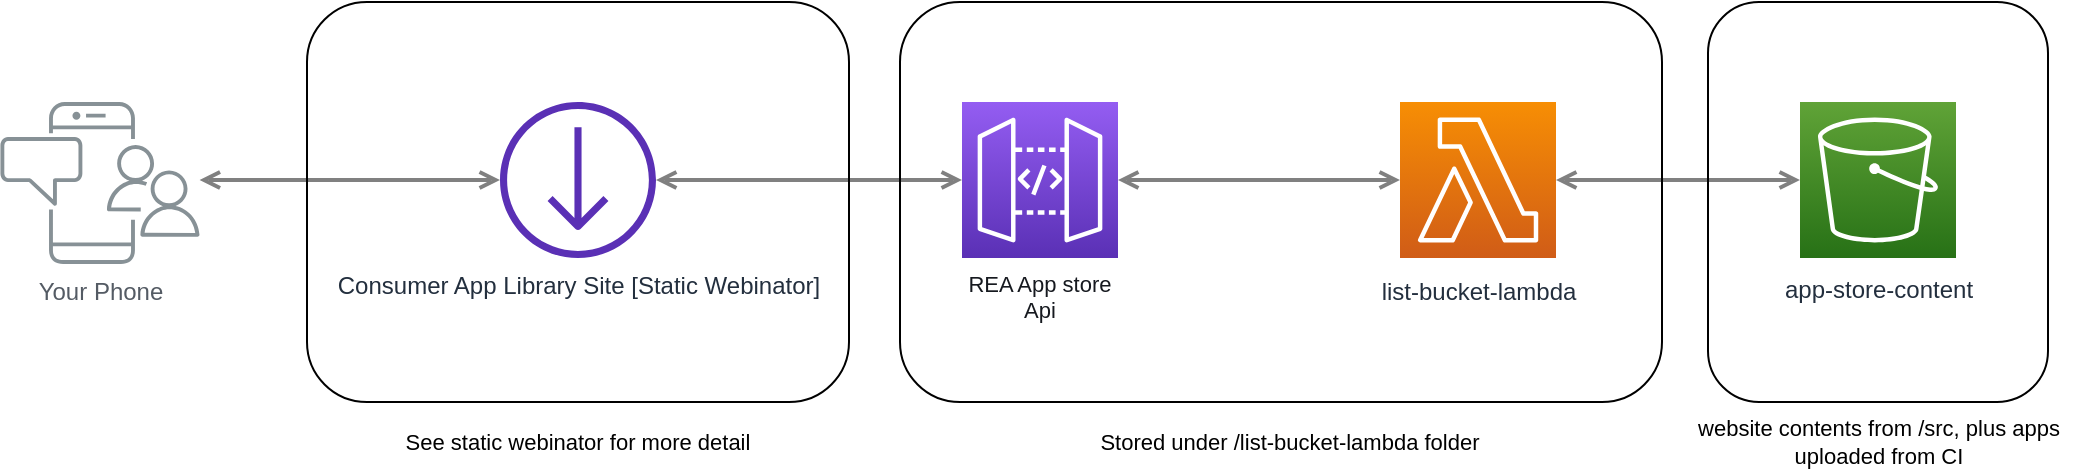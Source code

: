 <mxfile version="12.5.6" type="github">
  <diagram id="Ht1M8jgEwFfnCIfOTk4-" name="Page-1">
    <mxGraphModel dx="2066" dy="1034" grid="1" gridSize="10" guides="1" tooltips="1" connect="1" arrows="1" fold="1" page="1" pageScale="1" pageWidth="1169" pageHeight="827" math="0" shadow="0">
      <root>
        <mxCell id="0"/>
        <mxCell id="1" parent="0"/>
        <mxCell id="UEzPUAAOIrF-is8g5C7q-130" style="edgeStyle=orthogonalEdgeStyle;rounded=0;orthogonalLoop=1;jettySize=auto;html=1;startArrow=open;startFill=0;endArrow=open;endFill=0;strokeWidth=2;strokeColor=#808080;" parent="1" source="UEzPUAAOIrF-is8g5C7q-113" target="UEzPUAAOIrF-is8g5C7q-116" edge="1">
          <mxGeometry relative="1" as="geometry">
            <Array as="points">
              <mxPoint x="870" y="269"/>
              <mxPoint x="870" y="269"/>
            </Array>
            <mxPoint x="930" y="269" as="sourcePoint"/>
          </mxGeometry>
        </mxCell>
        <mxCell id="UEzPUAAOIrF-is8g5C7q-139" style="edgeStyle=orthogonalEdgeStyle;rounded=0;orthogonalLoop=1;jettySize=auto;html=1;startArrow=open;startFill=0;endArrow=open;endFill=0;strokeWidth=2;strokeColor=#808080;" parent="1" source="UEzPUAAOIrF-is8g5C7q-110" target="-vKRYrj1L0dmREyPmtsA-3" edge="1">
          <mxGeometry relative="1" as="geometry">
            <mxPoint x="270.285" y="261.676" as="sourcePoint"/>
            <mxPoint x="340" y="230" as="targetPoint"/>
            <Array as="points">
              <mxPoint x="190" y="269"/>
              <mxPoint x="190" y="269"/>
            </Array>
          </mxGeometry>
        </mxCell>
        <mxCell id="UEzPUAAOIrF-is8g5C7q-141" style="edgeStyle=orthogonalEdgeStyle;rounded=0;orthogonalLoop=1;jettySize=auto;html=1;startArrow=open;startFill=0;endArrow=open;endFill=0;strokeWidth=2;strokeColor=#808080;" parent="1" source="UEzPUAAOIrF-is8g5C7q-113" target="UEzPUAAOIrF-is8g5C7q-114" edge="1">
          <mxGeometry relative="1" as="geometry">
            <mxPoint x="500.5" y="260.224" as="sourcePoint"/>
            <mxPoint x="418.466" y="347.5" as="targetPoint"/>
            <Array as="points">
              <mxPoint x="680" y="269"/>
              <mxPoint x="680" y="269"/>
            </Array>
          </mxGeometry>
        </mxCell>
        <mxCell id="UEzPUAAOIrF-is8g5C7q-110" value="Your Phone" style="outlineConnect=0;gradientColor=none;fontColor=#545B64;strokeColor=none;fillColor=#879196;dashed=0;verticalLabelPosition=bottom;verticalAlign=top;align=center;html=1;fontSize=12;fontStyle=0;aspect=fixed;shape=mxgraph.aws4.illustration_notification;pointerEvents=1;labelBackgroundColor=#ffffff;" parent="1" vertex="1">
          <mxGeometry x="70" y="230" width="100" height="81" as="geometry"/>
        </mxCell>
        <mxCell id="UEzPUAAOIrF-is8g5C7q-113" value="list-bucket-lambda" style="outlineConnect=0;fontColor=#232F3E;gradientColor=#F78E04;gradientDirection=north;fillColor=#D05C17;strokeColor=#ffffff;dashed=0;verticalLabelPosition=bottom;verticalAlign=top;align=center;html=1;fontSize=12;fontStyle=0;aspect=fixed;shape=mxgraph.aws4.resourceIcon;resIcon=mxgraph.aws4.lambda;labelBackgroundColor=#ffffff;spacingTop=3;" parent="1" vertex="1">
          <mxGeometry x="770" y="230" width="78" height="78" as="geometry"/>
        </mxCell>
        <mxCell id="UEzPUAAOIrF-is8g5C7q-114" value="&lt;span style=&quot;color: rgb(22, 25, 31); font-size: 11px; white-space: normal;&quot;&gt;REA App store Api&lt;/span&gt;" style="outlineConnect=0;fontColor=#232F3E;gradientColor=#945DF2;gradientDirection=north;fillColor=#5A30B5;strokeColor=#ffffff;dashed=0;verticalLabelPosition=bottom;verticalAlign=top;align=center;html=1;fontSize=11;fontStyle=0;aspect=fixed;shape=mxgraph.aws4.resourceIcon;resIcon=mxgraph.aws4.api_gateway;labelBackgroundColor=#ffffff;fontFamily=Helvetica;whiteSpace=wrap;" parent="1" vertex="1">
          <mxGeometry x="551" y="230" width="78" height="78" as="geometry"/>
        </mxCell>
        <mxCell id="UEzPUAAOIrF-is8g5C7q-116" value="&lt;div style=&quot;line-height: 18px; white-space: pre;&quot;&gt;&lt;span style=&quot;&quot;&gt;app-store-content&lt;/span&gt;&lt;/div&gt;" style="outlineConnect=0;fontColor=#232F3E;gradientColor=#60A337;gradientDirection=north;fillColor=#277116;strokeColor=#ffffff;dashed=0;verticalLabelPosition=bottom;verticalAlign=top;align=center;html=1;fontSize=12;fontStyle=0;aspect=fixed;shape=mxgraph.aws4.resourceIcon;resIcon=mxgraph.aws4.s3;labelBackgroundColor=#FFFFFF;fontFamily=Helvetica;" parent="1" vertex="1">
          <mxGeometry x="970.0" y="230" width="78" height="78" as="geometry"/>
        </mxCell>
        <mxCell id="-vKRYrj1L0dmREyPmtsA-3" value="Consumer App Library Site [Static Webinator]" style="outlineConnect=0;fontColor=#232F3E;gradientColor=none;fillColor=#5A30B5;strokeColor=none;dashed=0;verticalLabelPosition=bottom;verticalAlign=top;align=center;html=1;fontSize=12;fontStyle=0;aspect=fixed;pointerEvents=1;shape=mxgraph.aws4.streaming_distribution;" vertex="1" parent="1">
          <mxGeometry x="320" y="230" width="78" height="78" as="geometry"/>
        </mxCell>
        <mxCell id="-vKRYrj1L0dmREyPmtsA-5" style="edgeStyle=orthogonalEdgeStyle;rounded=0;orthogonalLoop=1;jettySize=auto;html=1;startArrow=open;startFill=0;endArrow=open;endFill=0;strokeWidth=2;strokeColor=#808080;" edge="1" parent="1" source="UEzPUAAOIrF-is8g5C7q-114" target="-vKRYrj1L0dmREyPmtsA-3">
          <mxGeometry relative="1" as="geometry">
            <mxPoint x="540" y="268.5" as="sourcePoint"/>
            <mxPoint x="398" y="268.5" as="targetPoint"/>
            <Array as="points"/>
          </mxGeometry>
        </mxCell>
        <mxCell id="-vKRYrj1L0dmREyPmtsA-14" value="" style="rounded=1;whiteSpace=wrap;html=1;labelBackgroundColor=none;fontFamily=Helvetica;fontSize=11;fontColor=none;fillColor=none;" vertex="1" parent="1">
          <mxGeometry x="520" y="180" width="381" height="200" as="geometry"/>
        </mxCell>
        <mxCell id="-vKRYrj1L0dmREyPmtsA-15" value="" style="rounded=1;whiteSpace=wrap;html=1;labelBackgroundColor=none;fontFamily=Helvetica;fontSize=11;fontColor=none;fillColor=none;" vertex="1" parent="1">
          <mxGeometry x="924" y="180" width="170" height="200" as="geometry"/>
        </mxCell>
        <mxCell id="-vKRYrj1L0dmREyPmtsA-16" value="" style="rounded=1;whiteSpace=wrap;html=1;labelBackgroundColor=none;fontFamily=Helvetica;fontSize=11;fontColor=none;fillColor=none;" vertex="1" parent="1">
          <mxGeometry x="223.5" y="180" width="271" height="200" as="geometry"/>
        </mxCell>
        <mxCell id="-vKRYrj1L0dmREyPmtsA-17" value="Stored under /list-bucket-lambda folder" style="text;html=1;strokeColor=none;fillColor=none;align=center;verticalAlign=middle;whiteSpace=wrap;rounded=0;labelBackgroundColor=none;fontFamily=Helvetica;fontSize=11;fontColor=none;" vertex="1" parent="1">
          <mxGeometry x="550" y="390" width="330" height="20" as="geometry"/>
        </mxCell>
        <mxCell id="-vKRYrj1L0dmREyPmtsA-18" value="See static webinator for more detail" style="text;html=1;strokeColor=none;fillColor=none;align=center;verticalAlign=middle;whiteSpace=wrap;rounded=0;labelBackgroundColor=none;fontFamily=Helvetica;fontSize=11;fontColor=none;" vertex="1" parent="1">
          <mxGeometry x="241" y="390" width="236" height="20" as="geometry"/>
        </mxCell>
        <mxCell id="-vKRYrj1L0dmREyPmtsA-19" value="website contents from /src, plus apps uploaded from CI" style="text;html=1;strokeColor=none;fillColor=none;align=center;verticalAlign=middle;whiteSpace=wrap;rounded=0;labelBackgroundColor=none;fontFamily=Helvetica;fontSize=11;fontColor=none;" vertex="1" parent="1">
          <mxGeometry x="899.5" y="385" width="219" height="30" as="geometry"/>
        </mxCell>
      </root>
    </mxGraphModel>
  </diagram>
</mxfile>
